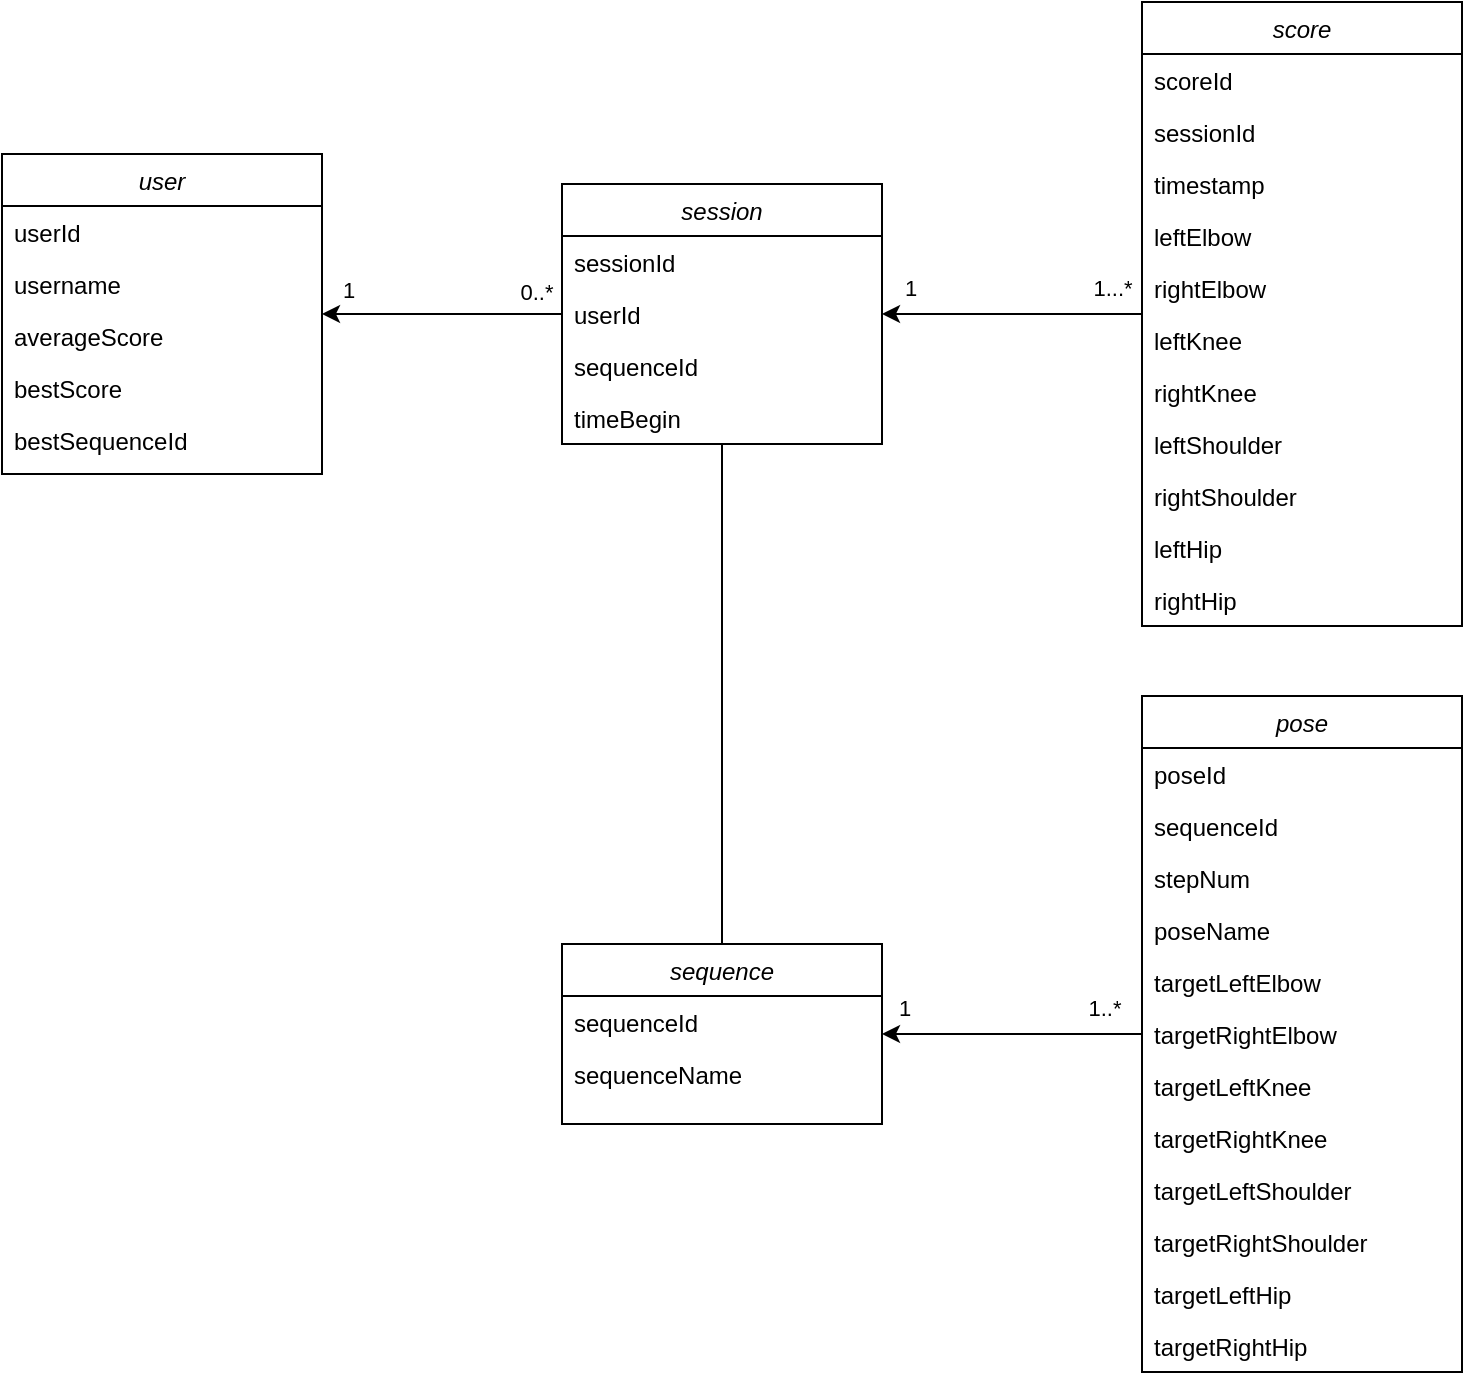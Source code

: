 <mxfile version="24.4.9" type="device">
  <diagram id="C5RBs43oDa-KdzZeNtuy" name="Page-1">
    <mxGraphModel dx="1235" dy="693" grid="1" gridSize="10" guides="1" tooltips="1" connect="1" arrows="1" fold="1" page="1" pageScale="1" pageWidth="827" pageHeight="1169" math="0" shadow="0">
      <root>
        <mxCell id="WIyWlLk6GJQsqaUBKTNV-0" />
        <mxCell id="WIyWlLk6GJQsqaUBKTNV-1" parent="WIyWlLk6GJQsqaUBKTNV-0" />
        <mxCell id="8jC0Mwf0H0iDIbjdLHAJ-4" style="edgeStyle=orthogonalEdgeStyle;rounded=0;orthogonalLoop=1;jettySize=auto;html=1;" edge="1" parent="WIyWlLk6GJQsqaUBKTNV-1" source="zkfFHV4jXpPFQw0GAbJ--0" target="8jC0Mwf0H0iDIbjdLHAJ-0">
          <mxGeometry relative="1" as="geometry" />
        </mxCell>
        <mxCell id="8jC0Mwf0H0iDIbjdLHAJ-5" value="0..*" style="edgeLabel;html=1;align=center;verticalAlign=middle;resizable=0;points=[];" vertex="1" connectable="0" parent="8jC0Mwf0H0iDIbjdLHAJ-4">
          <mxGeometry x="-0.836" y="1" relative="1" as="geometry">
            <mxPoint x="-3" y="-12" as="offset" />
          </mxGeometry>
        </mxCell>
        <mxCell id="8jC0Mwf0H0iDIbjdLHAJ-6" value="1" style="edgeLabel;html=1;align=center;verticalAlign=middle;resizable=0;points=[];" vertex="1" connectable="0" parent="8jC0Mwf0H0iDIbjdLHAJ-4">
          <mxGeometry x="0.783" y="2" relative="1" as="geometry">
            <mxPoint y="-14" as="offset" />
          </mxGeometry>
        </mxCell>
        <mxCell id="8jC0Mwf0H0iDIbjdLHAJ-30" style="edgeStyle=orthogonalEdgeStyle;rounded=0;orthogonalLoop=1;jettySize=auto;html=1;endArrow=none;endFill=0;" edge="1" parent="WIyWlLk6GJQsqaUBKTNV-1" source="zkfFHV4jXpPFQw0GAbJ--0" target="8jC0Mwf0H0iDIbjdLHAJ-26">
          <mxGeometry relative="1" as="geometry" />
        </mxCell>
        <mxCell id="zkfFHV4jXpPFQw0GAbJ--0" value="session" style="swimlane;fontStyle=2;align=center;verticalAlign=top;childLayout=stackLayout;horizontal=1;startSize=26;horizontalStack=0;resizeParent=1;resizeLast=0;collapsible=1;marginBottom=0;rounded=0;shadow=0;strokeWidth=1;" parent="WIyWlLk6GJQsqaUBKTNV-1" vertex="1">
          <mxGeometry x="320" y="140" width="160" height="130" as="geometry">
            <mxRectangle x="230" y="140" width="160" height="26" as="alternateBounds" />
          </mxGeometry>
        </mxCell>
        <mxCell id="zkfFHV4jXpPFQw0GAbJ--1" value="sessionId" style="text;align=left;verticalAlign=top;spacingLeft=4;spacingRight=4;overflow=hidden;rotatable=0;points=[[0,0.5],[1,0.5]];portConstraint=eastwest;" parent="zkfFHV4jXpPFQw0GAbJ--0" vertex="1">
          <mxGeometry y="26" width="160" height="26" as="geometry" />
        </mxCell>
        <mxCell id="zkfFHV4jXpPFQw0GAbJ--3" value="userId" style="text;align=left;verticalAlign=top;spacingLeft=4;spacingRight=4;overflow=hidden;rotatable=0;points=[[0,0.5],[1,0.5]];portConstraint=eastwest;rounded=0;shadow=0;html=0;" parent="zkfFHV4jXpPFQw0GAbJ--0" vertex="1">
          <mxGeometry y="52" width="160" height="26" as="geometry" />
        </mxCell>
        <mxCell id="8jC0Mwf0H0iDIbjdLHAJ-24" value="sequenceId" style="text;align=left;verticalAlign=top;spacingLeft=4;spacingRight=4;overflow=hidden;rotatable=0;points=[[0,0.5],[1,0.5]];portConstraint=eastwest;" vertex="1" parent="zkfFHV4jXpPFQw0GAbJ--0">
          <mxGeometry y="78" width="160" height="26" as="geometry" />
        </mxCell>
        <mxCell id="8jC0Mwf0H0iDIbjdLHAJ-45" value="timeBegin" style="text;align=left;verticalAlign=top;spacingLeft=4;spacingRight=4;overflow=hidden;rotatable=0;points=[[0,0.5],[1,0.5]];portConstraint=eastwest;" vertex="1" parent="zkfFHV4jXpPFQw0GAbJ--0">
          <mxGeometry y="104" width="160" height="26" as="geometry" />
        </mxCell>
        <mxCell id="8jC0Mwf0H0iDIbjdLHAJ-0" value="user" style="swimlane;fontStyle=2;align=center;verticalAlign=top;childLayout=stackLayout;horizontal=1;startSize=26;horizontalStack=0;resizeParent=1;resizeLast=0;collapsible=1;marginBottom=0;rounded=0;shadow=0;strokeWidth=1;" vertex="1" parent="WIyWlLk6GJQsqaUBKTNV-1">
          <mxGeometry x="40" y="125" width="160" height="160" as="geometry">
            <mxRectangle x="230" y="140" width="160" height="26" as="alternateBounds" />
          </mxGeometry>
        </mxCell>
        <mxCell id="8jC0Mwf0H0iDIbjdLHAJ-2" value="userId" style="text;align=left;verticalAlign=top;spacingLeft=4;spacingRight=4;overflow=hidden;rotatable=0;points=[[0,0.5],[1,0.5]];portConstraint=eastwest;rounded=0;shadow=0;html=0;" vertex="1" parent="8jC0Mwf0H0iDIbjdLHAJ-0">
          <mxGeometry y="26" width="160" height="26" as="geometry" />
        </mxCell>
        <mxCell id="8jC0Mwf0H0iDIbjdLHAJ-3" value="username" style="text;align=left;verticalAlign=top;spacingLeft=4;spacingRight=4;overflow=hidden;rotatable=0;points=[[0,0.5],[1,0.5]];portConstraint=eastwest;rounded=0;shadow=0;html=0;" vertex="1" parent="8jC0Mwf0H0iDIbjdLHAJ-0">
          <mxGeometry y="52" width="160" height="26" as="geometry" />
        </mxCell>
        <mxCell id="8jC0Mwf0H0iDIbjdLHAJ-22" value="averageScore" style="text;align=left;verticalAlign=top;spacingLeft=4;spacingRight=4;overflow=hidden;rotatable=0;points=[[0,0.5],[1,0.5]];portConstraint=eastwest;rounded=0;shadow=0;html=0;" vertex="1" parent="8jC0Mwf0H0iDIbjdLHAJ-0">
          <mxGeometry y="78" width="160" height="26" as="geometry" />
        </mxCell>
        <mxCell id="8jC0Mwf0H0iDIbjdLHAJ-23" value="bestScore" style="text;align=left;verticalAlign=top;spacingLeft=4;spacingRight=4;overflow=hidden;rotatable=0;points=[[0,0.5],[1,0.5]];portConstraint=eastwest;rounded=0;shadow=0;html=0;" vertex="1" parent="8jC0Mwf0H0iDIbjdLHAJ-0">
          <mxGeometry y="104" width="160" height="26" as="geometry" />
        </mxCell>
        <mxCell id="8jC0Mwf0H0iDIbjdLHAJ-25" value="bestSequenceId" style="text;align=left;verticalAlign=top;spacingLeft=4;spacingRight=4;overflow=hidden;rotatable=0;points=[[0,0.5],[1,0.5]];portConstraint=eastwest;rounded=0;shadow=0;html=0;" vertex="1" parent="8jC0Mwf0H0iDIbjdLHAJ-0">
          <mxGeometry y="130" width="160" height="26" as="geometry" />
        </mxCell>
        <mxCell id="8jC0Mwf0H0iDIbjdLHAJ-19" style="edgeStyle=orthogonalEdgeStyle;rounded=0;orthogonalLoop=1;jettySize=auto;html=1;" edge="1" parent="WIyWlLk6GJQsqaUBKTNV-1" source="8jC0Mwf0H0iDIbjdLHAJ-7" target="zkfFHV4jXpPFQw0GAbJ--0">
          <mxGeometry relative="1" as="geometry" />
        </mxCell>
        <mxCell id="8jC0Mwf0H0iDIbjdLHAJ-20" value="1...*" style="edgeLabel;html=1;align=center;verticalAlign=middle;resizable=0;points=[];" vertex="1" connectable="0" parent="8jC0Mwf0H0iDIbjdLHAJ-19">
          <mxGeometry x="-0.869" y="3" relative="1" as="geometry">
            <mxPoint x="-7" y="-16" as="offset" />
          </mxGeometry>
        </mxCell>
        <mxCell id="8jC0Mwf0H0iDIbjdLHAJ-21" value="1" style="edgeLabel;html=1;align=center;verticalAlign=middle;resizable=0;points=[];" vertex="1" connectable="0" parent="8jC0Mwf0H0iDIbjdLHAJ-19">
          <mxGeometry x="0.781" y="-1" relative="1" as="geometry">
            <mxPoint y="-12" as="offset" />
          </mxGeometry>
        </mxCell>
        <mxCell id="8jC0Mwf0H0iDIbjdLHAJ-7" value="score" style="swimlane;fontStyle=2;align=center;verticalAlign=top;childLayout=stackLayout;horizontal=1;startSize=26;horizontalStack=0;resizeParent=1;resizeLast=0;collapsible=1;marginBottom=0;rounded=0;shadow=0;strokeWidth=1;" vertex="1" parent="WIyWlLk6GJQsqaUBKTNV-1">
          <mxGeometry x="610" y="49" width="160" height="312" as="geometry">
            <mxRectangle x="230" y="140" width="160" height="26" as="alternateBounds" />
          </mxGeometry>
        </mxCell>
        <mxCell id="8jC0Mwf0H0iDIbjdLHAJ-8" value="scoreId" style="text;align=left;verticalAlign=top;spacingLeft=4;spacingRight=4;overflow=hidden;rotatable=0;points=[[0,0.5],[1,0.5]];portConstraint=eastwest;" vertex="1" parent="8jC0Mwf0H0iDIbjdLHAJ-7">
          <mxGeometry y="26" width="160" height="26" as="geometry" />
        </mxCell>
        <mxCell id="8jC0Mwf0H0iDIbjdLHAJ-9" value="sessionId" style="text;align=left;verticalAlign=top;spacingLeft=4;spacingRight=4;overflow=hidden;rotatable=0;points=[[0,0.5],[1,0.5]];portConstraint=eastwest;rounded=0;shadow=0;html=0;" vertex="1" parent="8jC0Mwf0H0iDIbjdLHAJ-7">
          <mxGeometry y="52" width="160" height="26" as="geometry" />
        </mxCell>
        <mxCell id="8jC0Mwf0H0iDIbjdLHAJ-17" value="timestamp" style="text;align=left;verticalAlign=top;spacingLeft=4;spacingRight=4;overflow=hidden;rotatable=0;points=[[0,0.5],[1,0.5]];portConstraint=eastwest;rounded=0;shadow=0;html=0;" vertex="1" parent="8jC0Mwf0H0iDIbjdLHAJ-7">
          <mxGeometry y="78" width="160" height="26" as="geometry" />
        </mxCell>
        <mxCell id="8jC0Mwf0H0iDIbjdLHAJ-16" value="leftElbow" style="text;align=left;verticalAlign=top;spacingLeft=4;spacingRight=4;overflow=hidden;rotatable=0;points=[[0,0.5],[1,0.5]];portConstraint=eastwest;rounded=0;shadow=0;html=0;" vertex="1" parent="8jC0Mwf0H0iDIbjdLHAJ-7">
          <mxGeometry y="104" width="160" height="26" as="geometry" />
        </mxCell>
        <mxCell id="8jC0Mwf0H0iDIbjdLHAJ-15" value="rightElbow" style="text;align=left;verticalAlign=top;spacingLeft=4;spacingRight=4;overflow=hidden;rotatable=0;points=[[0,0.5],[1,0.5]];portConstraint=eastwest;rounded=0;shadow=0;html=0;" vertex="1" parent="8jC0Mwf0H0iDIbjdLHAJ-7">
          <mxGeometry y="130" width="160" height="26" as="geometry" />
        </mxCell>
        <mxCell id="8jC0Mwf0H0iDIbjdLHAJ-14" value="leftKnee" style="text;align=left;verticalAlign=top;spacingLeft=4;spacingRight=4;overflow=hidden;rotatable=0;points=[[0,0.5],[1,0.5]];portConstraint=eastwest;rounded=0;shadow=0;html=0;" vertex="1" parent="8jC0Mwf0H0iDIbjdLHAJ-7">
          <mxGeometry y="156" width="160" height="26" as="geometry" />
        </mxCell>
        <mxCell id="8jC0Mwf0H0iDIbjdLHAJ-13" value="rightKnee" style="text;align=left;verticalAlign=top;spacingLeft=4;spacingRight=4;overflow=hidden;rotatable=0;points=[[0,0.5],[1,0.5]];portConstraint=eastwest;rounded=0;shadow=0;html=0;" vertex="1" parent="8jC0Mwf0H0iDIbjdLHAJ-7">
          <mxGeometry y="182" width="160" height="26" as="geometry" />
        </mxCell>
        <mxCell id="8jC0Mwf0H0iDIbjdLHAJ-12" value="leftShoulder" style="text;align=left;verticalAlign=top;spacingLeft=4;spacingRight=4;overflow=hidden;rotatable=0;points=[[0,0.5],[1,0.5]];portConstraint=eastwest;rounded=0;shadow=0;html=0;" vertex="1" parent="8jC0Mwf0H0iDIbjdLHAJ-7">
          <mxGeometry y="208" width="160" height="26" as="geometry" />
        </mxCell>
        <mxCell id="8jC0Mwf0H0iDIbjdLHAJ-11" value="rightShoulder" style="text;align=left;verticalAlign=top;spacingLeft=4;spacingRight=4;overflow=hidden;rotatable=0;points=[[0,0.5],[1,0.5]];portConstraint=eastwest;rounded=0;shadow=0;html=0;" vertex="1" parent="8jC0Mwf0H0iDIbjdLHAJ-7">
          <mxGeometry y="234" width="160" height="26" as="geometry" />
        </mxCell>
        <mxCell id="8jC0Mwf0H0iDIbjdLHAJ-10" value="leftHip" style="text;align=left;verticalAlign=top;spacingLeft=4;spacingRight=4;overflow=hidden;rotatable=0;points=[[0,0.5],[1,0.5]];portConstraint=eastwest;rounded=0;shadow=0;html=0;" vertex="1" parent="8jC0Mwf0H0iDIbjdLHAJ-7">
          <mxGeometry y="260" width="160" height="26" as="geometry" />
        </mxCell>
        <mxCell id="8jC0Mwf0H0iDIbjdLHAJ-18" value="rightHip" style="text;align=left;verticalAlign=top;spacingLeft=4;spacingRight=4;overflow=hidden;rotatable=0;points=[[0,0.5],[1,0.5]];portConstraint=eastwest;rounded=0;shadow=0;html=0;" vertex="1" parent="8jC0Mwf0H0iDIbjdLHAJ-7">
          <mxGeometry y="286" width="160" height="26" as="geometry" />
        </mxCell>
        <mxCell id="8jC0Mwf0H0iDIbjdLHAJ-26" value="sequence" style="swimlane;fontStyle=2;align=center;verticalAlign=top;childLayout=stackLayout;horizontal=1;startSize=26;horizontalStack=0;resizeParent=1;resizeLast=0;collapsible=1;marginBottom=0;rounded=0;shadow=0;strokeWidth=1;" vertex="1" parent="WIyWlLk6GJQsqaUBKTNV-1">
          <mxGeometry x="320" y="520" width="160" height="90" as="geometry">
            <mxRectangle x="230" y="140" width="160" height="26" as="alternateBounds" />
          </mxGeometry>
        </mxCell>
        <mxCell id="8jC0Mwf0H0iDIbjdLHAJ-27" value="sequenceId" style="text;align=left;verticalAlign=top;spacingLeft=4;spacingRight=4;overflow=hidden;rotatable=0;points=[[0,0.5],[1,0.5]];portConstraint=eastwest;" vertex="1" parent="8jC0Mwf0H0iDIbjdLHAJ-26">
          <mxGeometry y="26" width="160" height="26" as="geometry" />
        </mxCell>
        <mxCell id="8jC0Mwf0H0iDIbjdLHAJ-28" value="sequenceName" style="text;align=left;verticalAlign=top;spacingLeft=4;spacingRight=4;overflow=hidden;rotatable=0;points=[[0,0.5],[1,0.5]];portConstraint=eastwest;" vertex="1" parent="8jC0Mwf0H0iDIbjdLHAJ-26">
          <mxGeometry y="52" width="160" height="26" as="geometry" />
        </mxCell>
        <mxCell id="8jC0Mwf0H0iDIbjdLHAJ-34" style="edgeStyle=orthogonalEdgeStyle;rounded=0;orthogonalLoop=1;jettySize=auto;html=1;" edge="1" parent="WIyWlLk6GJQsqaUBKTNV-1" source="8jC0Mwf0H0iDIbjdLHAJ-31" target="8jC0Mwf0H0iDIbjdLHAJ-26">
          <mxGeometry relative="1" as="geometry" />
        </mxCell>
        <mxCell id="8jC0Mwf0H0iDIbjdLHAJ-43" value="1" style="edgeLabel;html=1;align=center;verticalAlign=middle;resizable=0;points=[];" vertex="1" connectable="0" parent="8jC0Mwf0H0iDIbjdLHAJ-34">
          <mxGeometry x="0.651" y="1" relative="1" as="geometry">
            <mxPoint x="-12" y="-14" as="offset" />
          </mxGeometry>
        </mxCell>
        <mxCell id="8jC0Mwf0H0iDIbjdLHAJ-44" value="1..*" style="edgeLabel;html=1;align=center;verticalAlign=middle;resizable=0;points=[];" vertex="1" connectable="0" parent="8jC0Mwf0H0iDIbjdLHAJ-34">
          <mxGeometry x="-0.672" relative="1" as="geometry">
            <mxPoint x="2" y="-13" as="offset" />
          </mxGeometry>
        </mxCell>
        <mxCell id="8jC0Mwf0H0iDIbjdLHAJ-31" value="pose" style="swimlane;fontStyle=2;align=center;verticalAlign=top;childLayout=stackLayout;horizontal=1;startSize=26;horizontalStack=0;resizeParent=1;resizeLast=0;collapsible=1;marginBottom=0;rounded=0;shadow=0;strokeWidth=1;" vertex="1" parent="WIyWlLk6GJQsqaUBKTNV-1">
          <mxGeometry x="610" y="396" width="160" height="338" as="geometry">
            <mxRectangle x="230" y="140" width="160" height="26" as="alternateBounds" />
          </mxGeometry>
        </mxCell>
        <mxCell id="8jC0Mwf0H0iDIbjdLHAJ-32" value="poseId" style="text;align=left;verticalAlign=top;spacingLeft=4;spacingRight=4;overflow=hidden;rotatable=0;points=[[0,0.5],[1,0.5]];portConstraint=eastwest;" vertex="1" parent="8jC0Mwf0H0iDIbjdLHAJ-31">
          <mxGeometry y="26" width="160" height="26" as="geometry" />
        </mxCell>
        <mxCell id="8jC0Mwf0H0iDIbjdLHAJ-46" value="sequenceId" style="text;align=left;verticalAlign=top;spacingLeft=4;spacingRight=4;overflow=hidden;rotatable=0;points=[[0,0.5],[1,0.5]];portConstraint=eastwest;" vertex="1" parent="8jC0Mwf0H0iDIbjdLHAJ-31">
          <mxGeometry y="52" width="160" height="26" as="geometry" />
        </mxCell>
        <mxCell id="8jC0Mwf0H0iDIbjdLHAJ-47" value="stepNum" style="text;align=left;verticalAlign=top;spacingLeft=4;spacingRight=4;overflow=hidden;rotatable=0;points=[[0,0.5],[1,0.5]];portConstraint=eastwest;" vertex="1" parent="8jC0Mwf0H0iDIbjdLHAJ-31">
          <mxGeometry y="78" width="160" height="26" as="geometry" />
        </mxCell>
        <mxCell id="8jC0Mwf0H0iDIbjdLHAJ-33" value="poseName" style="text;align=left;verticalAlign=top;spacingLeft=4;spacingRight=4;overflow=hidden;rotatable=0;points=[[0,0.5],[1,0.5]];portConstraint=eastwest;" vertex="1" parent="8jC0Mwf0H0iDIbjdLHAJ-31">
          <mxGeometry y="104" width="160" height="26" as="geometry" />
        </mxCell>
        <mxCell id="8jC0Mwf0H0iDIbjdLHAJ-39" value="targetLeftElbow" style="text;align=left;verticalAlign=top;spacingLeft=4;spacingRight=4;overflow=hidden;rotatable=0;points=[[0,0.5],[1,0.5]];portConstraint=eastwest;" vertex="1" parent="8jC0Mwf0H0iDIbjdLHAJ-31">
          <mxGeometry y="130" width="160" height="26" as="geometry" />
        </mxCell>
        <mxCell id="8jC0Mwf0H0iDIbjdLHAJ-38" value="targetRightElbow" style="text;align=left;verticalAlign=top;spacingLeft=4;spacingRight=4;overflow=hidden;rotatable=0;points=[[0,0.5],[1,0.5]];portConstraint=eastwest;" vertex="1" parent="8jC0Mwf0H0iDIbjdLHAJ-31">
          <mxGeometry y="156" width="160" height="26" as="geometry" />
        </mxCell>
        <mxCell id="8jC0Mwf0H0iDIbjdLHAJ-41" value="targetLeftKnee" style="text;align=left;verticalAlign=top;spacingLeft=4;spacingRight=4;overflow=hidden;rotatable=0;points=[[0,0.5],[1,0.5]];portConstraint=eastwest;" vertex="1" parent="8jC0Mwf0H0iDIbjdLHAJ-31">
          <mxGeometry y="182" width="160" height="26" as="geometry" />
        </mxCell>
        <mxCell id="8jC0Mwf0H0iDIbjdLHAJ-40" value="targetRightKnee" style="text;align=left;verticalAlign=top;spacingLeft=4;spacingRight=4;overflow=hidden;rotatable=0;points=[[0,0.5],[1,0.5]];portConstraint=eastwest;" vertex="1" parent="8jC0Mwf0H0iDIbjdLHAJ-31">
          <mxGeometry y="208" width="160" height="26" as="geometry" />
        </mxCell>
        <mxCell id="8jC0Mwf0H0iDIbjdLHAJ-37" value="targetLeftShoulder" style="text;align=left;verticalAlign=top;spacingLeft=4;spacingRight=4;overflow=hidden;rotatable=0;points=[[0,0.5],[1,0.5]];portConstraint=eastwest;" vertex="1" parent="8jC0Mwf0H0iDIbjdLHAJ-31">
          <mxGeometry y="234" width="160" height="26" as="geometry" />
        </mxCell>
        <mxCell id="8jC0Mwf0H0iDIbjdLHAJ-36" value="targetRightShoulder" style="text;align=left;verticalAlign=top;spacingLeft=4;spacingRight=4;overflow=hidden;rotatable=0;points=[[0,0.5],[1,0.5]];portConstraint=eastwest;" vertex="1" parent="8jC0Mwf0H0iDIbjdLHAJ-31">
          <mxGeometry y="260" width="160" height="26" as="geometry" />
        </mxCell>
        <mxCell id="8jC0Mwf0H0iDIbjdLHAJ-35" value="targetLeftHip" style="text;align=left;verticalAlign=top;spacingLeft=4;spacingRight=4;overflow=hidden;rotatable=0;points=[[0,0.5],[1,0.5]];portConstraint=eastwest;" vertex="1" parent="8jC0Mwf0H0iDIbjdLHAJ-31">
          <mxGeometry y="286" width="160" height="26" as="geometry" />
        </mxCell>
        <mxCell id="8jC0Mwf0H0iDIbjdLHAJ-42" value="targetRightHip" style="text;align=left;verticalAlign=top;spacingLeft=4;spacingRight=4;overflow=hidden;rotatable=0;points=[[0,0.5],[1,0.5]];portConstraint=eastwest;" vertex="1" parent="8jC0Mwf0H0iDIbjdLHAJ-31">
          <mxGeometry y="312" width="160" height="26" as="geometry" />
        </mxCell>
      </root>
    </mxGraphModel>
  </diagram>
</mxfile>
